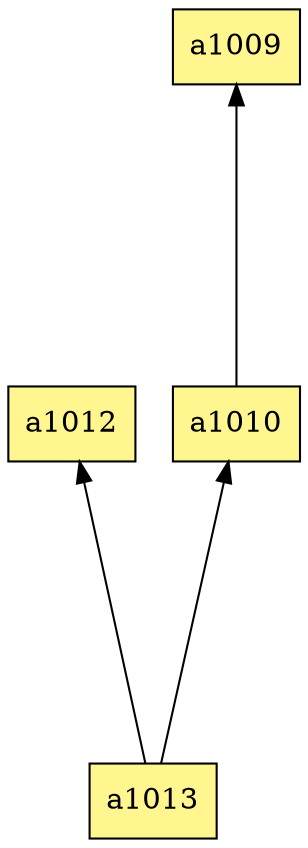 digraph G {
rankdir=BT;ranksep="2.0";
"a1009" [shape=record,fillcolor=khaki1,style=filled,label="{a1009}"];
"a1012" [shape=record,fillcolor=khaki1,style=filled,label="{a1012}"];
"a1013" [shape=record,fillcolor=khaki1,style=filled,label="{a1013}"];
"a1010" [shape=record,fillcolor=khaki1,style=filled,label="{a1010}"];
"a1013" -> "a1012"
"a1013" -> "a1010"
"a1010" -> "a1009"
}